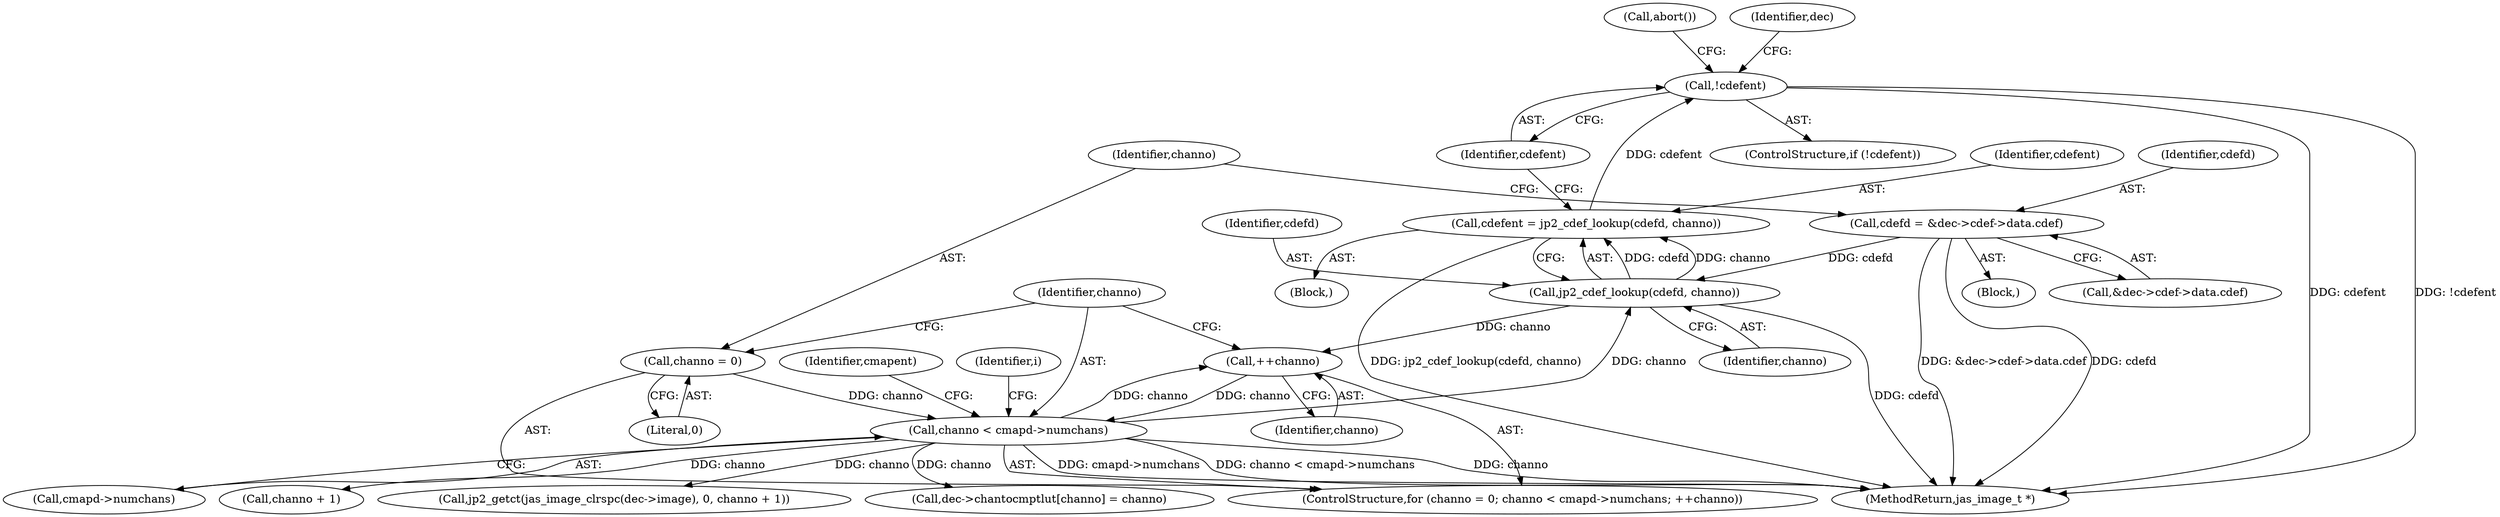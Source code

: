 digraph "0_jasper_d42b2388f7f8e0332c846675133acea151fc557a_33@pointer" {
"1001011" [label="(Call,!cdefent)"];
"1001005" [label="(Call,cdefent = jp2_cdef_lookup(cdefd, channo))"];
"1001007" [label="(Call,jp2_cdef_lookup(cdefd, channo))"];
"1000876" [label="(Call,cdefd = &dec->cdef->data.cdef)"];
"1000890" [label="(Call,channo < cmapd->numchans)"];
"1000887" [label="(Call,channo = 0)"];
"1000895" [label="(Call,++channo)"];
"1000887" [label="(Call,channo = 0)"];
"1000892" [label="(Call,cmapd->numchans)"];
"1000855" [label="(Block,)"];
"1000899" [label="(Identifier,cmapent)"];
"1001006" [label="(Identifier,cdefent)"];
"1001008" [label="(Identifier,cdefd)"];
"1000876" [label="(Call,cdefd = &dec->cdef->data.cdef)"];
"1000878" [label="(Call,&dec->cdef->data.cdef)"];
"1001004" [label="(Block,)"];
"1001011" [label="(Call,!cdefent)"];
"1001009" [label="(Identifier,channo)"];
"1001010" [label="(ControlStructure,if (!cdefent))"];
"1001044" [label="(Call,channo + 1)"];
"1000886" [label="(ControlStructure,for (channo = 0; channo < cmapd->numchans; ++channo))"];
"1000889" [label="(Literal,0)"];
"1001007" [label="(Call,jp2_cdef_lookup(cdefd, channo))"];
"1001038" [label="(Call,jp2_getct(jas_image_clrspc(dec->image), 0, channo + 1))"];
"1000891" [label="(Identifier,channo)"];
"1000888" [label="(Identifier,channo)"];
"1001265" [label="(MethodReturn,jas_image_t *)"];
"1000913" [label="(Call,dec->chantocmptlut[channo] = channo)"];
"1000896" [label="(Identifier,channo)"];
"1000877" [label="(Identifier,cdefd)"];
"1001005" [label="(Call,cdefent = jp2_cdef_lookup(cdefd, channo))"];
"1000890" [label="(Call,channo < cmapd->numchans)"];
"1001014" [label="(Call,abort())"];
"1000895" [label="(Call,++channo)"];
"1001017" [label="(Identifier,dec)"];
"1001049" [label="(Identifier,i)"];
"1001012" [label="(Identifier,cdefent)"];
"1001011" -> "1001010"  [label="AST: "];
"1001011" -> "1001012"  [label="CFG: "];
"1001012" -> "1001011"  [label="AST: "];
"1001014" -> "1001011"  [label="CFG: "];
"1001017" -> "1001011"  [label="CFG: "];
"1001011" -> "1001265"  [label="DDG: cdefent"];
"1001011" -> "1001265"  [label="DDG: !cdefent"];
"1001005" -> "1001011"  [label="DDG: cdefent"];
"1001005" -> "1001004"  [label="AST: "];
"1001005" -> "1001007"  [label="CFG: "];
"1001006" -> "1001005"  [label="AST: "];
"1001007" -> "1001005"  [label="AST: "];
"1001012" -> "1001005"  [label="CFG: "];
"1001005" -> "1001265"  [label="DDG: jp2_cdef_lookup(cdefd, channo)"];
"1001007" -> "1001005"  [label="DDG: cdefd"];
"1001007" -> "1001005"  [label="DDG: channo"];
"1001007" -> "1001009"  [label="CFG: "];
"1001008" -> "1001007"  [label="AST: "];
"1001009" -> "1001007"  [label="AST: "];
"1001007" -> "1001265"  [label="DDG: cdefd"];
"1001007" -> "1000895"  [label="DDG: channo"];
"1000876" -> "1001007"  [label="DDG: cdefd"];
"1000890" -> "1001007"  [label="DDG: channo"];
"1000876" -> "1000855"  [label="AST: "];
"1000876" -> "1000878"  [label="CFG: "];
"1000877" -> "1000876"  [label="AST: "];
"1000878" -> "1000876"  [label="AST: "];
"1000888" -> "1000876"  [label="CFG: "];
"1000876" -> "1001265"  [label="DDG: &dec->cdef->data.cdef"];
"1000876" -> "1001265"  [label="DDG: cdefd"];
"1000890" -> "1000886"  [label="AST: "];
"1000890" -> "1000892"  [label="CFG: "];
"1000891" -> "1000890"  [label="AST: "];
"1000892" -> "1000890"  [label="AST: "];
"1000899" -> "1000890"  [label="CFG: "];
"1001049" -> "1000890"  [label="CFG: "];
"1000890" -> "1001265"  [label="DDG: channo"];
"1000890" -> "1001265"  [label="DDG: cmapd->numchans"];
"1000890" -> "1001265"  [label="DDG: channo < cmapd->numchans"];
"1000887" -> "1000890"  [label="DDG: channo"];
"1000895" -> "1000890"  [label="DDG: channo"];
"1000890" -> "1000895"  [label="DDG: channo"];
"1000890" -> "1000913"  [label="DDG: channo"];
"1000890" -> "1001038"  [label="DDG: channo"];
"1000890" -> "1001044"  [label="DDG: channo"];
"1000887" -> "1000886"  [label="AST: "];
"1000887" -> "1000889"  [label="CFG: "];
"1000888" -> "1000887"  [label="AST: "];
"1000889" -> "1000887"  [label="AST: "];
"1000891" -> "1000887"  [label="CFG: "];
"1000895" -> "1000886"  [label="AST: "];
"1000895" -> "1000896"  [label="CFG: "];
"1000896" -> "1000895"  [label="AST: "];
"1000891" -> "1000895"  [label="CFG: "];
}
